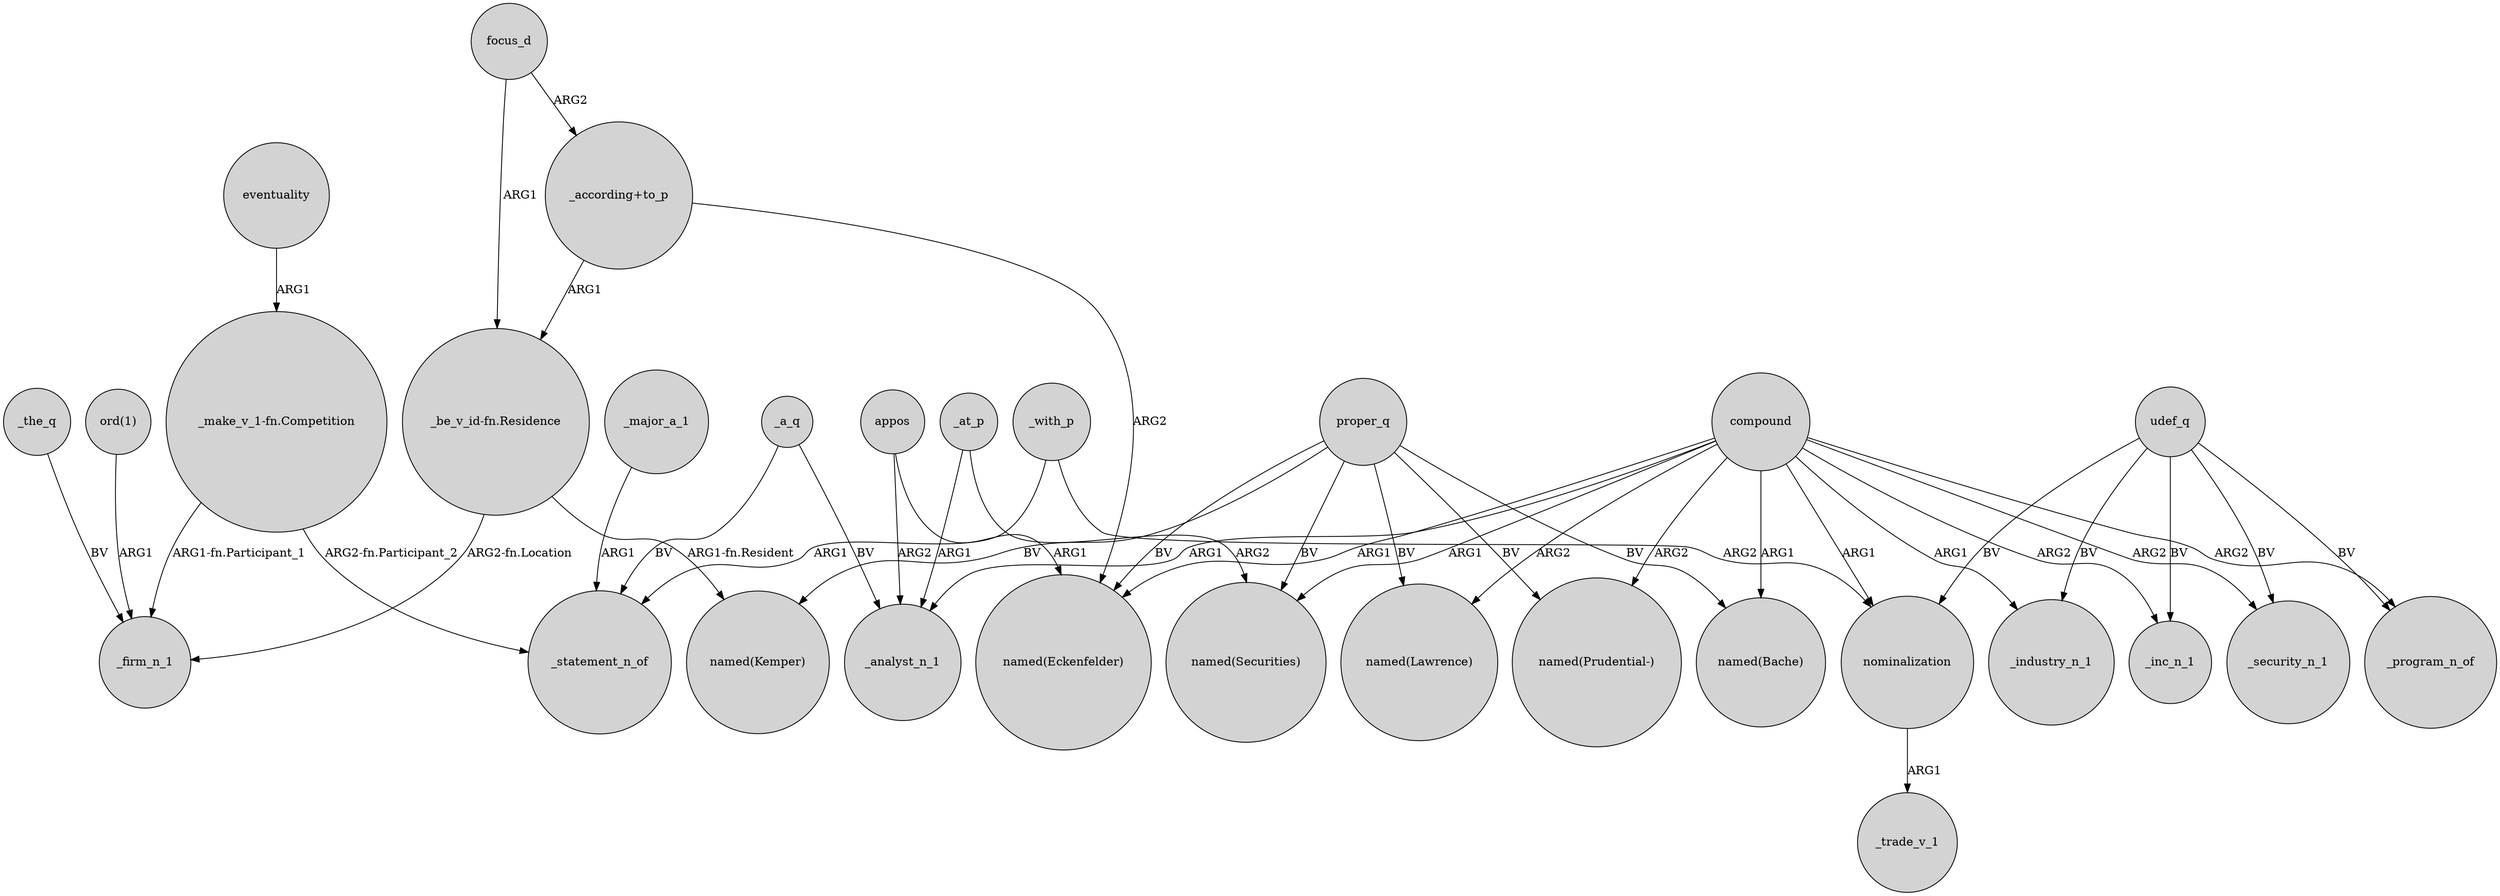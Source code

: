 digraph {
	node [shape=circle style=filled]
	_with_p -> _statement_n_of [label=ARG1]
	proper_q -> "named(Securities)" [label=BV]
	compound -> "named(Bache)" [label=ARG1]
	eventuality -> "_make_v_1-fn.Competition" [label=ARG1]
	focus_d -> "_according+to_p" [label=ARG2]
	udef_q -> nominalization [label=BV]
	"_be_v_id-fn.Residence" -> _firm_n_1 [label="ARG2-fn.Location"]
	"_be_v_id-fn.Residence" -> "named(Kemper)" [label="ARG1-fn.Resident"]
	proper_q -> "named(Eckenfelder)" [label=BV]
	udef_q -> _security_n_1 [label=BV]
	proper_q -> "named(Lawrence)" [label=BV]
	udef_q -> _program_n_of [label=BV]
	"_according+to_p" -> "_be_v_id-fn.Residence" [label=ARG1]
	_a_q -> _analyst_n_1 [label=BV]
	compound -> "named(Securities)" [label=ARG1]
	compound -> _industry_n_1 [label=ARG1]
	compound -> "named(Lawrence)" [label=ARG2]
	"ord(1)" -> _firm_n_1 [label=ARG1]
	compound -> _program_n_of [label=ARG2]
	_major_a_1 -> _statement_n_of [label=ARG1]
	udef_q -> _inc_n_1 [label=BV]
	compound -> nominalization [label=ARG1]
	_at_p -> _analyst_n_1 [label=ARG1]
	compound -> _inc_n_1 [label=ARG2]
	_the_q -> _firm_n_1 [label=BV]
	compound -> "named(Prudential-)" [label=ARG2]
	appos -> _analyst_n_1 [label=ARG2]
	compound -> _analyst_n_1 [label=ARG1]
	compound -> "named(Eckenfelder)" [label=ARG1]
	"_make_v_1-fn.Competition" -> _statement_n_of [label="ARG2-fn.Participant_2"]
	appos -> "named(Eckenfelder)" [label=ARG1]
	focus_d -> "_be_v_id-fn.Residence" [label=ARG1]
	"_make_v_1-fn.Competition" -> _firm_n_1 [label="ARG1-fn.Participant_1"]
	proper_q -> "named(Prudential-)" [label=BV]
	udef_q -> _industry_n_1 [label=BV]
	"_according+to_p" -> "named(Eckenfelder)" [label=ARG2]
	proper_q -> "named(Kemper)" [label=BV]
	_at_p -> "named(Securities)" [label=ARG2]
	compound -> _security_n_1 [label=ARG2]
	proper_q -> "named(Bache)" [label=BV]
	nominalization -> _trade_v_1 [label=ARG1]
	_a_q -> _statement_n_of [label=BV]
	_with_p -> nominalization [label=ARG2]
}
